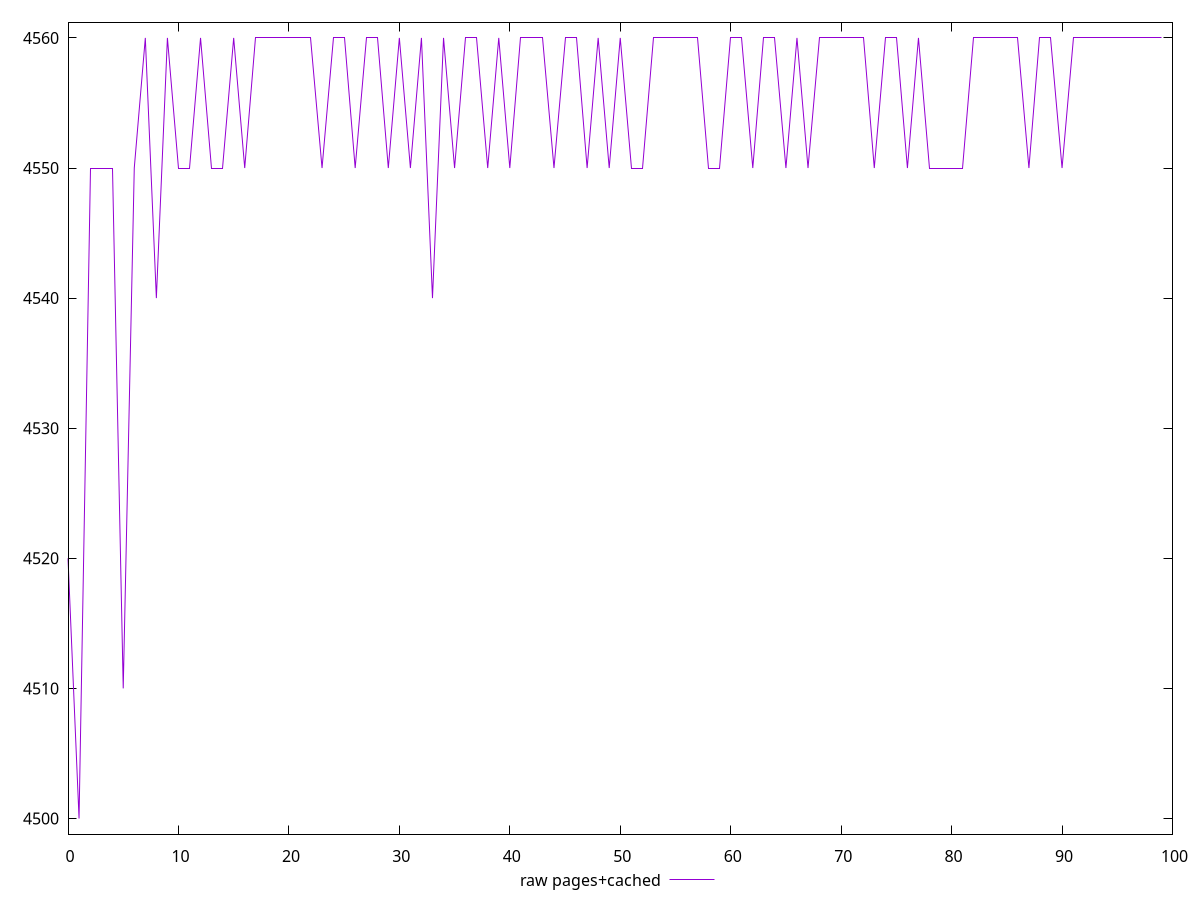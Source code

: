 $_rawPagesCached <<EOF
4520
4500
4550
4550
4550
4510
4550
4560
4540
4560
4550
4550
4560
4550
4550
4560
4550
4560
4560
4560
4560
4560
4560
4550
4560
4560
4550
4560
4560
4550
4560
4550
4560
4540
4560
4550
4560
4560
4550
4560
4550
4560
4560
4560
4550
4560
4560
4550
4560
4550
4560
4550
4550
4560
4560
4560
4560
4560
4550
4550
4560
4560
4550
4560
4560
4550
4560
4550
4560
4560
4560
4560
4560
4550
4560
4560
4550
4560
4550
4550
4550
4550
4560
4560
4560
4560
4560
4550
4560
4560
4550
4560
4560
4560
4560
4560
4560
4560
4560
4560
EOF
set key outside below
set terminal pngcairo
set output "report_00005_2020-11-02T22-26-11.212Z/unused-javascript/pages+cached//raw.png"
set yrange [4498.8:4561.2]
plot $_rawPagesCached title "raw pages+cached" with line ,